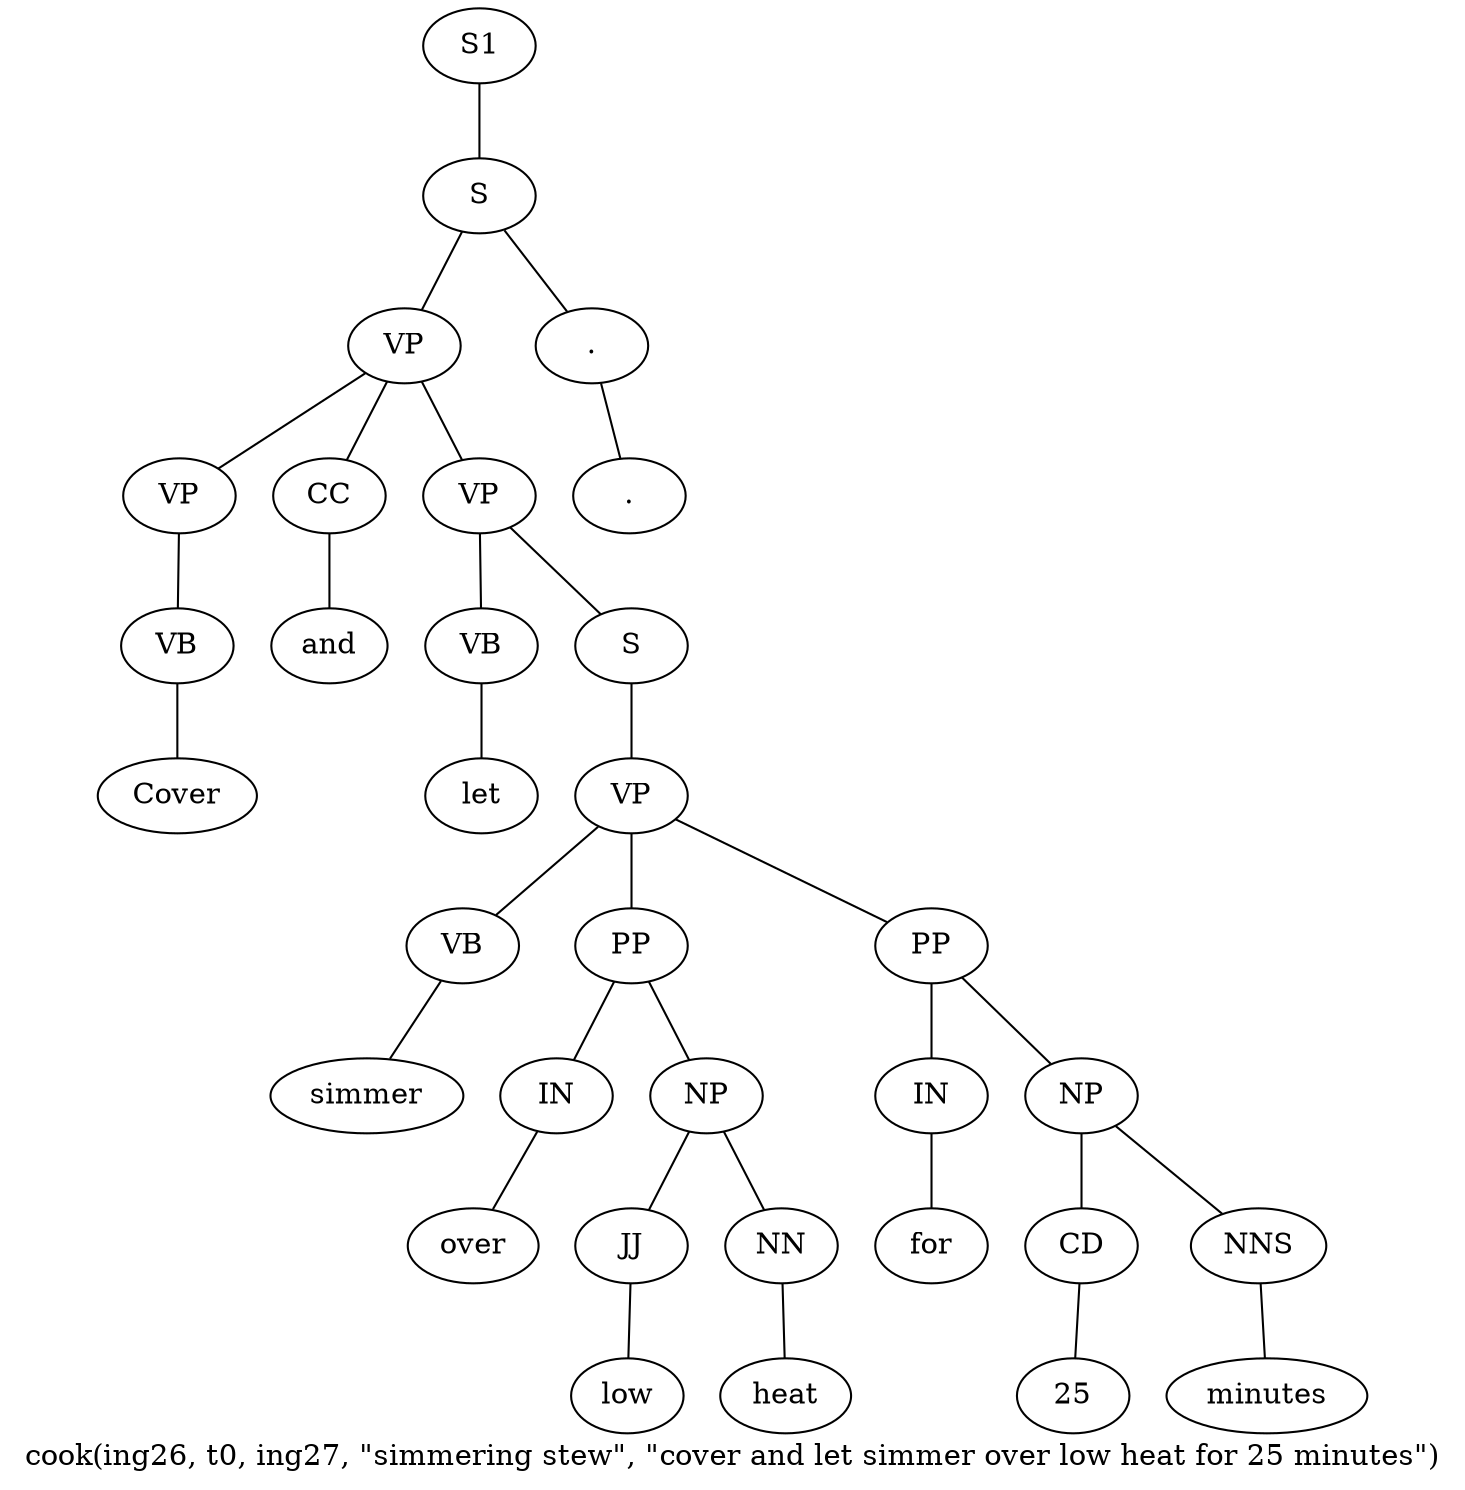 graph SyntaxGraph {
	label = "cook(ing26, t0, ing27, \"simmering stew\", \"cover and let simmer over low heat for 25 minutes\")";
	Node0 [label="S1"];
	Node1 [label="S"];
	Node2 [label="VP"];
	Node3 [label="VP"];
	Node4 [label="VB"];
	Node5 [label="Cover"];
	Node6 [label="CC"];
	Node7 [label="and"];
	Node8 [label="VP"];
	Node9 [label="VB"];
	Node10 [label="let"];
	Node11 [label="S"];
	Node12 [label="VP"];
	Node13 [label="VB"];
	Node14 [label="simmer"];
	Node15 [label="PP"];
	Node16 [label="IN"];
	Node17 [label="over"];
	Node18 [label="NP"];
	Node19 [label="JJ"];
	Node20 [label="low"];
	Node21 [label="NN"];
	Node22 [label="heat"];
	Node23 [label="PP"];
	Node24 [label="IN"];
	Node25 [label="for"];
	Node26 [label="NP"];
	Node27 [label="CD"];
	Node28 [label="25"];
	Node29 [label="NNS"];
	Node30 [label="minutes"];
	Node31 [label="."];
	Node32 [label="."];

	Node0 -- Node1;
	Node1 -- Node2;
	Node1 -- Node31;
	Node2 -- Node3;
	Node2 -- Node6;
	Node2 -- Node8;
	Node3 -- Node4;
	Node4 -- Node5;
	Node6 -- Node7;
	Node8 -- Node9;
	Node8 -- Node11;
	Node9 -- Node10;
	Node11 -- Node12;
	Node12 -- Node13;
	Node12 -- Node15;
	Node12 -- Node23;
	Node13 -- Node14;
	Node15 -- Node16;
	Node15 -- Node18;
	Node16 -- Node17;
	Node18 -- Node19;
	Node18 -- Node21;
	Node19 -- Node20;
	Node21 -- Node22;
	Node23 -- Node24;
	Node23 -- Node26;
	Node24 -- Node25;
	Node26 -- Node27;
	Node26 -- Node29;
	Node27 -- Node28;
	Node29 -- Node30;
	Node31 -- Node32;
}